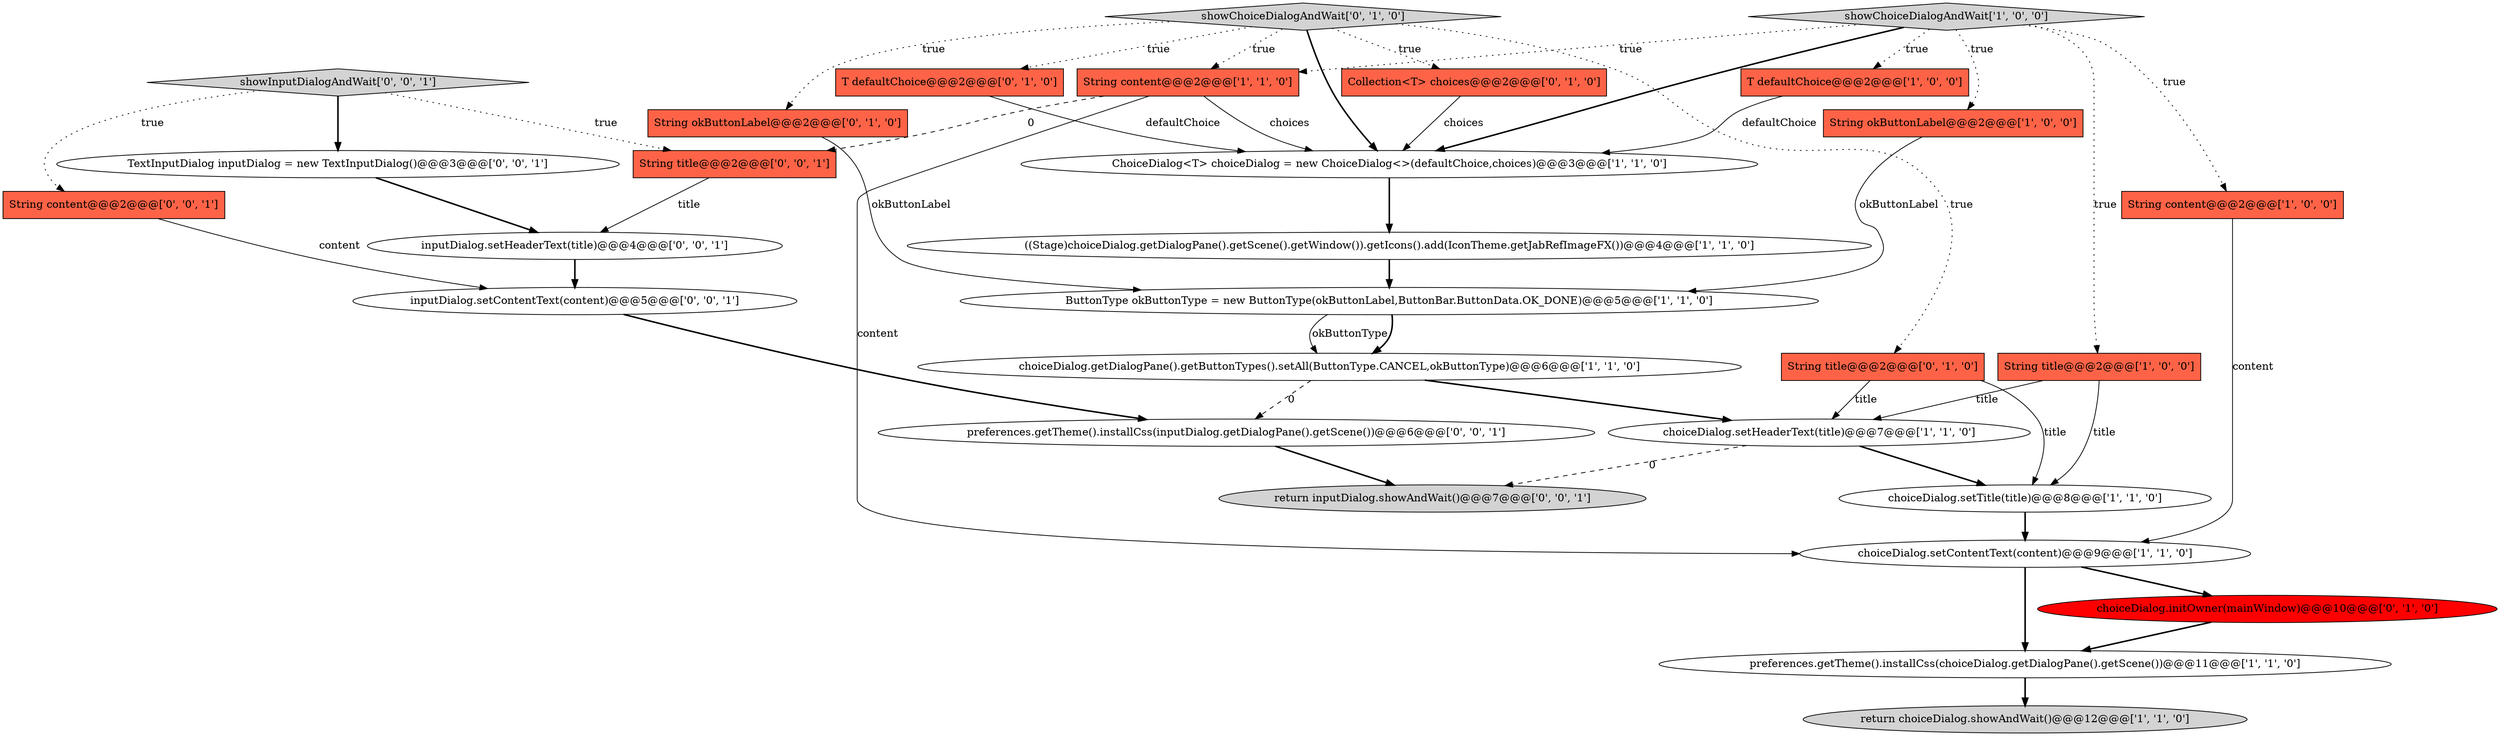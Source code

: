 digraph {
4 [style = filled, label = "choiceDialog.setHeaderText(title)@@@7@@@['1', '1', '0']", fillcolor = white, shape = ellipse image = "AAA0AAABBB1BBB"];
28 [style = filled, label = "inputDialog.setHeaderText(title)@@@4@@@['0', '0', '1']", fillcolor = white, shape = ellipse image = "AAA0AAABBB3BBB"];
26 [style = filled, label = "String title@@@2@@@['0', '0', '1']", fillcolor = tomato, shape = box image = "AAA0AAABBB3BBB"];
27 [style = filled, label = "preferences.getTheme().installCss(inputDialog.getDialogPane().getScene())@@@6@@@['0', '0', '1']", fillcolor = white, shape = ellipse image = "AAA0AAABBB3BBB"];
9 [style = filled, label = "ChoiceDialog<T> choiceDialog = new ChoiceDialog<>(defaultChoice,choices)@@@3@@@['1', '1', '0']", fillcolor = white, shape = ellipse image = "AAA0AAABBB1BBB"];
12 [style = filled, label = "String content@@@2@@@['1', '1', '0']", fillcolor = tomato, shape = box image = "AAA0AAABBB1BBB"];
8 [style = filled, label = "T defaultChoice@@@2@@@['1', '0', '0']", fillcolor = tomato, shape = box image = "AAA0AAABBB1BBB"];
13 [style = filled, label = "return choiceDialog.showAndWait()@@@12@@@['1', '1', '0']", fillcolor = lightgray, shape = ellipse image = "AAA0AAABBB1BBB"];
16 [style = filled, label = "String title@@@2@@@['0', '1', '0']", fillcolor = tomato, shape = box image = "AAA0AAABBB2BBB"];
3 [style = filled, label = "String okButtonLabel@@@2@@@['1', '0', '0']", fillcolor = tomato, shape = box image = "AAA0AAABBB1BBB"];
2 [style = filled, label = "String content@@@2@@@['1', '0', '0']", fillcolor = tomato, shape = box image = "AAA0AAABBB1BBB"];
15 [style = filled, label = "Collection<T> choices@@@2@@@['0', '1', '0']", fillcolor = tomato, shape = box image = "AAA0AAABBB2BBB"];
7 [style = filled, label = "preferences.getTheme().installCss(choiceDialog.getDialogPane().getScene())@@@11@@@['1', '1', '0']", fillcolor = white, shape = ellipse image = "AAA0AAABBB1BBB"];
22 [style = filled, label = "return inputDialog.showAndWait()@@@7@@@['0', '0', '1']", fillcolor = lightgray, shape = ellipse image = "AAA0AAABBB3BBB"];
24 [style = filled, label = "String content@@@2@@@['0', '0', '1']", fillcolor = tomato, shape = box image = "AAA0AAABBB3BBB"];
23 [style = filled, label = "showInputDialogAndWait['0', '0', '1']", fillcolor = lightgray, shape = diamond image = "AAA0AAABBB3BBB"];
6 [style = filled, label = "((Stage)choiceDialog.getDialogPane().getScene().getWindow()).getIcons().add(IconTheme.getJabRefImageFX())@@@4@@@['1', '1', '0']", fillcolor = white, shape = ellipse image = "AAA0AAABBB1BBB"];
21 [style = filled, label = "inputDialog.setContentText(content)@@@5@@@['0', '0', '1']", fillcolor = white, shape = ellipse image = "AAA0AAABBB3BBB"];
0 [style = filled, label = "choiceDialog.getDialogPane().getButtonTypes().setAll(ButtonType.CANCEL,okButtonType)@@@6@@@['1', '1', '0']", fillcolor = white, shape = ellipse image = "AAA0AAABBB1BBB"];
10 [style = filled, label = "ButtonType okButtonType = new ButtonType(okButtonLabel,ButtonBar.ButtonData.OK_DONE)@@@5@@@['1', '1', '0']", fillcolor = white, shape = ellipse image = "AAA0AAABBB1BBB"];
18 [style = filled, label = "showChoiceDialogAndWait['0', '1', '0']", fillcolor = lightgray, shape = diamond image = "AAA0AAABBB2BBB"];
20 [style = filled, label = "choiceDialog.initOwner(mainWindow)@@@10@@@['0', '1', '0']", fillcolor = red, shape = ellipse image = "AAA1AAABBB2BBB"];
11 [style = filled, label = "choiceDialog.setContentText(content)@@@9@@@['1', '1', '0']", fillcolor = white, shape = ellipse image = "AAA0AAABBB1BBB"];
14 [style = filled, label = "showChoiceDialogAndWait['1', '0', '0']", fillcolor = lightgray, shape = diamond image = "AAA0AAABBB1BBB"];
19 [style = filled, label = "T defaultChoice@@@2@@@['0', '1', '0']", fillcolor = tomato, shape = box image = "AAA0AAABBB2BBB"];
1 [style = filled, label = "choiceDialog.setTitle(title)@@@8@@@['1', '1', '0']", fillcolor = white, shape = ellipse image = "AAA0AAABBB1BBB"];
17 [style = filled, label = "String okButtonLabel@@@2@@@['0', '1', '0']", fillcolor = tomato, shape = box image = "AAA0AAABBB2BBB"];
25 [style = filled, label = "TextInputDialog inputDialog = new TextInputDialog()@@@3@@@['0', '0', '1']", fillcolor = white, shape = ellipse image = "AAA0AAABBB3BBB"];
5 [style = filled, label = "String title@@@2@@@['1', '0', '0']", fillcolor = tomato, shape = box image = "AAA0AAABBB1BBB"];
7->13 [style = bold, label=""];
8->9 [style = solid, label="defaultChoice"];
11->20 [style = bold, label=""];
14->2 [style = dotted, label="true"];
23->25 [style = bold, label=""];
25->28 [style = bold, label=""];
14->12 [style = dotted, label="true"];
10->0 [style = solid, label="okButtonType"];
21->27 [style = bold, label=""];
18->16 [style = dotted, label="true"];
5->4 [style = solid, label="title"];
18->19 [style = dotted, label="true"];
18->15 [style = dotted, label="true"];
5->1 [style = solid, label="title"];
0->27 [style = dashed, label="0"];
4->22 [style = dashed, label="0"];
27->22 [style = bold, label=""];
17->10 [style = solid, label="okButtonLabel"];
15->9 [style = solid, label="choices"];
9->6 [style = bold, label=""];
1->11 [style = bold, label=""];
12->26 [style = dashed, label="0"];
12->11 [style = solid, label="content"];
28->21 [style = bold, label=""];
18->12 [style = dotted, label="true"];
14->5 [style = dotted, label="true"];
23->26 [style = dotted, label="true"];
26->28 [style = solid, label="title"];
16->1 [style = solid, label="title"];
0->4 [style = bold, label=""];
6->10 [style = bold, label=""];
11->7 [style = bold, label=""];
10->0 [style = bold, label=""];
18->9 [style = bold, label=""];
14->8 [style = dotted, label="true"];
14->3 [style = dotted, label="true"];
19->9 [style = solid, label="defaultChoice"];
14->9 [style = bold, label=""];
4->1 [style = bold, label=""];
18->17 [style = dotted, label="true"];
20->7 [style = bold, label=""];
3->10 [style = solid, label="okButtonLabel"];
23->24 [style = dotted, label="true"];
2->11 [style = solid, label="content"];
12->9 [style = solid, label="choices"];
24->21 [style = solid, label="content"];
16->4 [style = solid, label="title"];
}
